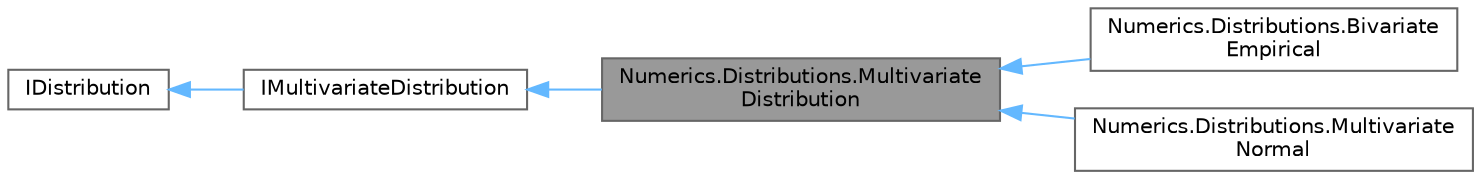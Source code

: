 digraph "Numerics.Distributions.MultivariateDistribution"
{
 // LATEX_PDF_SIZE
  bgcolor="transparent";
  edge [fontname=Helvetica,fontsize=10,labelfontname=Helvetica,labelfontsize=10];
  node [fontname=Helvetica,fontsize=10,shape=box,height=0.2,width=0.4];
  rankdir="LR";
  Node1 [id="Node000001",label="Numerics.Distributions.Multivariate\lDistribution",height=0.2,width=0.4,color="gray40", fillcolor="grey60", style="filled", fontcolor="black",tooltip="Declares common functionality for Multivariate Probability Distributions."];
  Node2 -> Node1 [id="edge1_Node000001_Node000002",dir="back",color="steelblue1",style="solid",tooltip=" "];
  Node2 [id="Node000002",label="IMultivariateDistribution",height=0.2,width=0.4,color="gray40", fillcolor="white", style="filled",URL="$interface_numerics_1_1_distributions_1_1_i_multivariate_distribution.html",tooltip="Interface for Multivariate Probability Distributions."];
  Node3 -> Node2 [id="edge2_Node000002_Node000003",dir="back",color="steelblue1",style="solid",tooltip=" "];
  Node3 [id="Node000003",label="IDistribution",height=0.2,width=0.4,color="gray40", fillcolor="white", style="filled",URL="$interface_numerics_1_1_distributions_1_1_i_distribution.html",tooltip="Simple Distribution Interface."];
  Node1 -> Node4 [id="edge3_Node000001_Node000004",dir="back",color="steelblue1",style="solid",tooltip=" "];
  Node4 [id="Node000004",label="Numerics.Distributions.Bivariate\lEmpirical",height=0.2,width=0.4,color="gray40", fillcolor="white", style="filled",URL="$class_numerics_1_1_distributions_1_1_bivariate_empirical.html",tooltip="The Bivariate Empirical distribution."];
  Node1 -> Node5 [id="edge4_Node000001_Node000005",dir="back",color="steelblue1",style="solid",tooltip=" "];
  Node5 [id="Node000005",label="Numerics.Distributions.Multivariate\lNormal",height=0.2,width=0.4,color="gray40", fillcolor="white", style="filled",URL="$class_numerics_1_1_distributions_1_1_multivariate_normal.html",tooltip="The Multivariate Normal distribution."];
}
